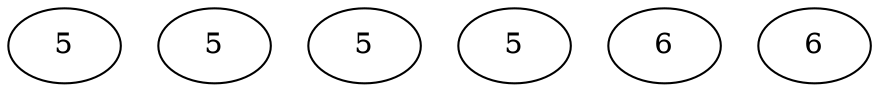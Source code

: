 graph G {
	0 [label="5"];
	1 [label="5"];
	2 [label="5"];
	3 [label="5"];
	4 [label="6"];
	5 [label="6"];
}